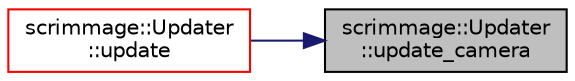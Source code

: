 digraph "scrimmage::Updater::update_camera"
{
 // LATEX_PDF_SIZE
  edge [fontname="Helvetica",fontsize="10",labelfontname="Helvetica",labelfontsize="10"];
  node [fontname="Helvetica",fontsize="10",shape=record];
  rankdir="RL";
  Node1 [label="scrimmage::Updater\l::update_camera",height=0.2,width=0.4,color="black", fillcolor="grey75", style="filled", fontcolor="black",tooltip=" "];
  Node1 -> Node2 [dir="back",color="midnightblue",fontsize="10",style="solid",fontname="Helvetica"];
  Node2 [label="scrimmage::Updater\l::update",height=0.2,width=0.4,color="red", fillcolor="white", style="filled",URL="$classscrimmage_1_1Updater.html#a539e9f177df8c53127b944d40ba59449",tooltip=" "];
}
